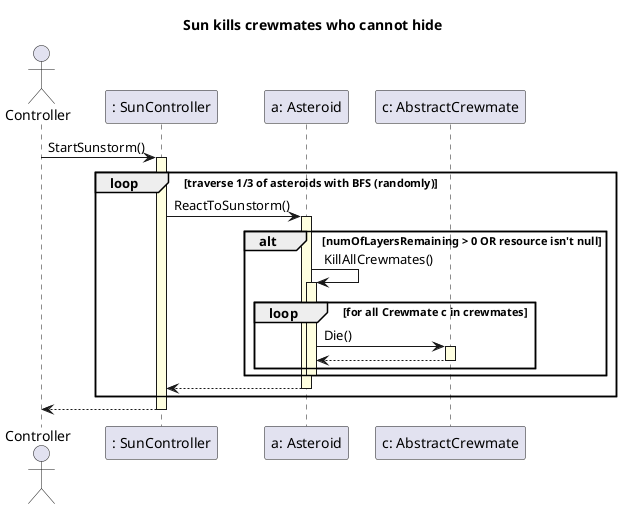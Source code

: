 @startuml
skinparam SequenceLifeLineBackgroundColor LightYellow

title "Sun kills crewmates who cannot hide"

actor Controller as C

participant ": SunController" as sun
participant "a: Asteroid" as a
participant "c: AbstractCrewmate" as c

C -> sun ++ : StartSunstorm()

    loop traverse 1/3 of asteroids with BFS (randomly)

        sun -> a ++ : ReactToSunstorm()

            alt numOfLayersRemaining > 0 OR resource isn't null

                a -> a ++ : KillAllCrewmates()

                    loop for all Crewmate c in crewmates

                        a -> c ++ : Die()
                        c --> a --

                    end

                deactivate a

            end

        a --> sun --

    end

sun --> C --

@enduml